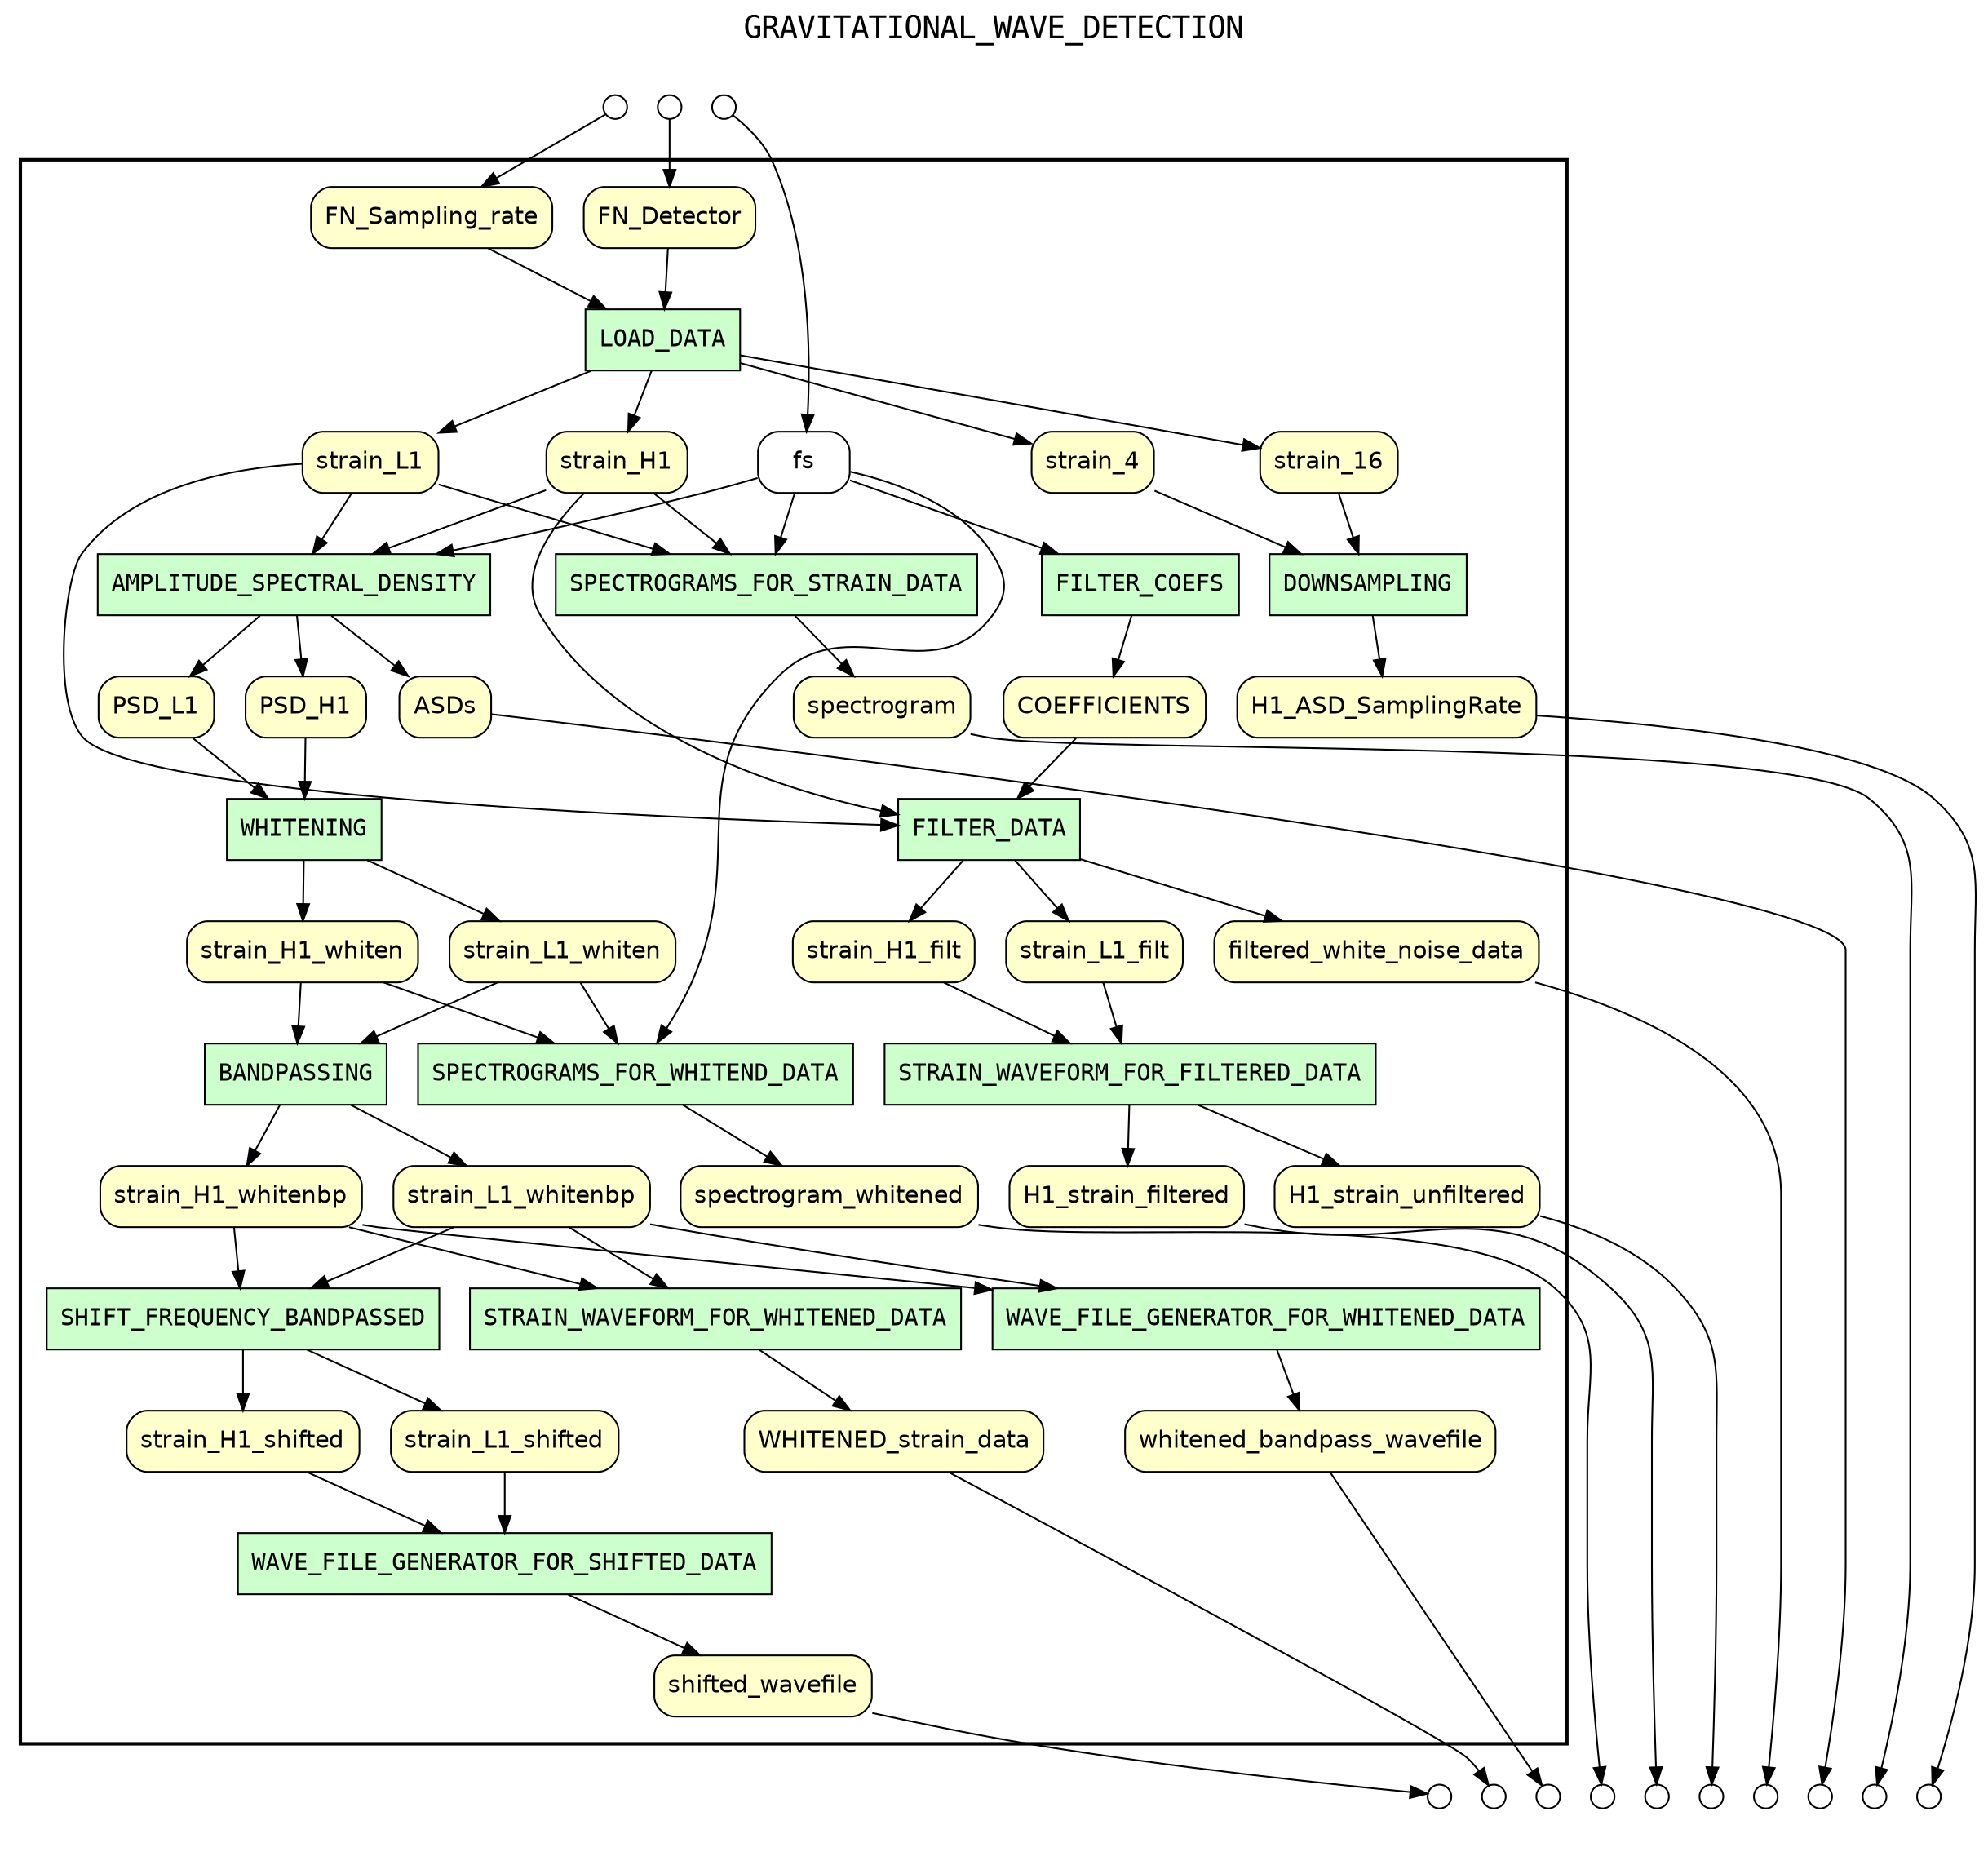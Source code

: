 
digraph yw_data_view {
rankdir=TB
fontname=Courier; fontsize=18; labelloc=t
label="GRAVITATIONAL_WAVE_DETECTION"
subgraph cluster_workflow { label=""; color=black; penwidth=2
subgraph cluster_workflow_inner { label=""; color=white
node[shape=box style="filled" fillcolor="#CCFFCC" peripheries=1 fontname=Courier]
LOAD_DATA
AMPLITUDE_SPECTRAL_DENSITY
WHITENING
BANDPASSING
STRAIN_WAVEFORM_FOR_WHITENED_DATA
SPECTROGRAMS_FOR_STRAIN_DATA
SPECTROGRAMS_FOR_WHITEND_DATA
FILTER_COEFS
FILTER_DATA
STRAIN_WAVEFORM_FOR_FILTERED_DATA
WAVE_FILE_GENERATOR_FOR_WHITENED_DATA
SHIFT_FREQUENCY_BANDPASSED
WAVE_FILE_GENERATOR_FOR_SHIFTED_DATA
DOWNSAMPLING
node[shape=box style="filled" fillcolor="#CCFFCC" peripheries=1 fontname=Courier]
node[shape=box style="rounded,filled" fillcolor="#FFFFCC" peripheries=1 fontname=Helvetica]
FN_Detector
FN_Sampling_rate
strain_H1
strain_L1
strain_16
strain_4
PSD_H1
PSD_L1
ASDs
strain_H1_whiten
strain_L1_whiten
strain_H1_whitenbp
strain_L1_whitenbp
WHITENED_strain_data
spectrogram
spectrogram_whitened
COEFFICIENTS
strain_H1_filt
strain_L1_filt
filtered_white_noise_data
H1_strain_filtered
H1_strain_unfiltered
whitened_bandpass_wavefile
strain_H1_shifted
strain_L1_shifted
shifted_wavefile
H1_ASD_SamplingRate
node[shape=box style="rounded,filled" fillcolor="#FFFFFF" peripheries=1 fontname=Helvetica]
fs
}}
subgraph cluster_inflows { label=""; color=white; penwidth=2
subgraph cluster_inflows_inner { label=""; color=white
node[shape=circle fillcolor="#FFFFFF" peripheries=1 width=0.2]
fs_inflow [label=""]
FN_Detector_inflow [label=""]
FN_Sampling_rate_inflow [label=""]
}}
subgraph cluster_outflows { label=""; color=white; penwidth=2
subgraph cluster_outflows_inner { label=""; color=white
node[shape=circle fillcolor="#FFFFFF" peripheries=1 width=0.2]
ASDs_outflow [label=""]
WHITENED_strain_data_outflow [label=""]
spectrogram_outflow [label=""]
spectrogram_whitened_outflow [label=""]
filtered_white_noise_data_outflow [label=""]
H1_strain_filtered_outflow [label=""]
H1_strain_unfiltered_outflow [label=""]
whitened_bandpass_wavefile_outflow [label=""]
shifted_wavefile_outflow [label=""]
H1_ASD_SamplingRate_outflow [label=""]
}}
FN_Detector -> LOAD_DATA
FN_Sampling_rate -> LOAD_DATA
strain_H1 -> AMPLITUDE_SPECTRAL_DENSITY
strain_H1 -> SPECTROGRAMS_FOR_STRAIN_DATA
strain_H1 -> FILTER_DATA
strain_L1 -> AMPLITUDE_SPECTRAL_DENSITY
strain_L1 -> SPECTROGRAMS_FOR_STRAIN_DATA
strain_L1 -> FILTER_DATA
strain_16 -> DOWNSAMPLING
strain_4 -> DOWNSAMPLING
fs -> AMPLITUDE_SPECTRAL_DENSITY
fs -> SPECTROGRAMS_FOR_STRAIN_DATA
fs -> SPECTROGRAMS_FOR_WHITEND_DATA
fs -> FILTER_COEFS
PSD_H1 -> WHITENING
PSD_L1 -> WHITENING
strain_H1_whiten -> BANDPASSING
strain_H1_whiten -> SPECTROGRAMS_FOR_WHITEND_DATA
strain_L1_whiten -> BANDPASSING
strain_L1_whiten -> SPECTROGRAMS_FOR_WHITEND_DATA
strain_H1_whitenbp -> STRAIN_WAVEFORM_FOR_WHITENED_DATA
strain_H1_whitenbp -> WAVE_FILE_GENERATOR_FOR_WHITENED_DATA
strain_H1_whitenbp -> SHIFT_FREQUENCY_BANDPASSED
strain_L1_whitenbp -> STRAIN_WAVEFORM_FOR_WHITENED_DATA
strain_L1_whitenbp -> WAVE_FILE_GENERATOR_FOR_WHITENED_DATA
strain_L1_whitenbp -> SHIFT_FREQUENCY_BANDPASSED
COEFFICIENTS -> FILTER_DATA
strain_H1_filt -> STRAIN_WAVEFORM_FOR_FILTERED_DATA
strain_L1_filt -> STRAIN_WAVEFORM_FOR_FILTERED_DATA
strain_H1_shifted -> WAVE_FILE_GENERATOR_FOR_SHIFTED_DATA
strain_L1_shifted -> WAVE_FILE_GENERATOR_FOR_SHIFTED_DATA
LOAD_DATA -> strain_H1
LOAD_DATA -> strain_L1
LOAD_DATA -> strain_16
LOAD_DATA -> strain_4
AMPLITUDE_SPECTRAL_DENSITY -> PSD_H1
AMPLITUDE_SPECTRAL_DENSITY -> PSD_L1
AMPLITUDE_SPECTRAL_DENSITY -> ASDs
WHITENING -> strain_H1_whiten
WHITENING -> strain_L1_whiten
BANDPASSING -> strain_H1_whitenbp
BANDPASSING -> strain_L1_whitenbp
STRAIN_WAVEFORM_FOR_WHITENED_DATA -> WHITENED_strain_data
SPECTROGRAMS_FOR_STRAIN_DATA -> spectrogram
SPECTROGRAMS_FOR_WHITEND_DATA -> spectrogram_whitened
FILTER_COEFS -> COEFFICIENTS
FILTER_DATA -> strain_H1_filt
FILTER_DATA -> strain_L1_filt
FILTER_DATA -> filtered_white_noise_data
STRAIN_WAVEFORM_FOR_FILTERED_DATA -> H1_strain_filtered
STRAIN_WAVEFORM_FOR_FILTERED_DATA -> H1_strain_unfiltered
WAVE_FILE_GENERATOR_FOR_WHITENED_DATA -> whitened_bandpass_wavefile
SHIFT_FREQUENCY_BANDPASSED -> strain_H1_shifted
SHIFT_FREQUENCY_BANDPASSED -> strain_L1_shifted
WAVE_FILE_GENERATOR_FOR_SHIFTED_DATA -> shifted_wavefile
DOWNSAMPLING -> H1_ASD_SamplingRate
fs_inflow -> fs
FN_Detector_inflow -> FN_Detector
FN_Sampling_rate_inflow -> FN_Sampling_rate
ASDs -> ASDs_outflow
WHITENED_strain_data -> WHITENED_strain_data_outflow
spectrogram -> spectrogram_outflow
spectrogram_whitened -> spectrogram_whitened_outflow
filtered_white_noise_data -> filtered_white_noise_data_outflow
H1_strain_filtered -> H1_strain_filtered_outflow
H1_strain_unfiltered -> H1_strain_unfiltered_outflow
whitened_bandpass_wavefile -> whitened_bandpass_wavefile_outflow
shifted_wavefile -> shifted_wavefile_outflow
H1_ASD_SamplingRate -> H1_ASD_SamplingRate_outflow
}

